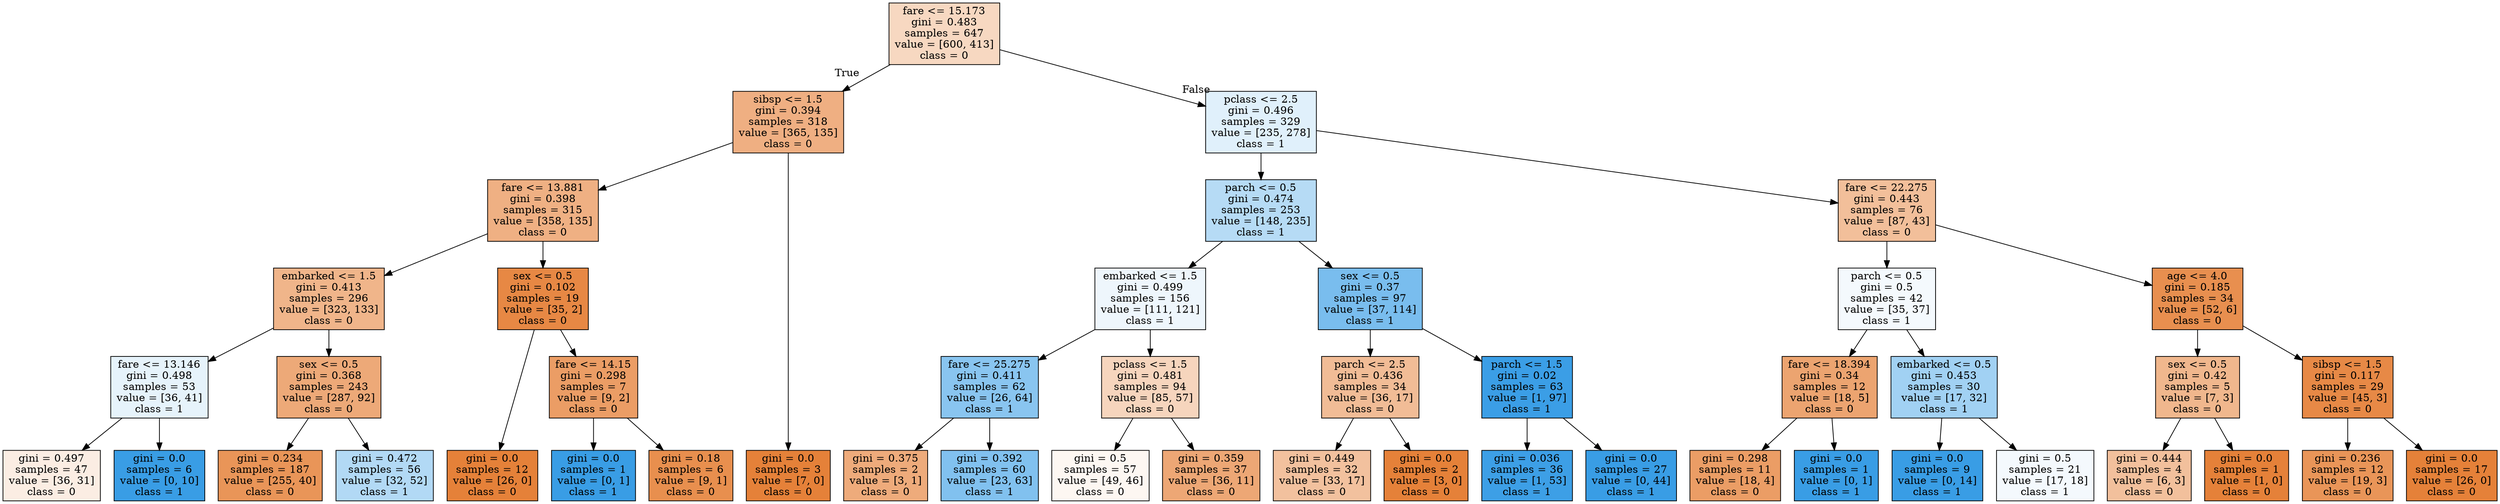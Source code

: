 digraph Tree {
node [shape=box, style="filled", color="black"] ;
graph [ranksep=equally, splines=polyline] ;
0 [label="fare <= 15.173\ngini = 0.483\nsamples = 647\nvalue = [600, 413]\nclass = 0", fillcolor="#e581394f"] ;
1 [label="sibsp <= 1.5\ngini = 0.394\nsamples = 318\nvalue = [365, 135]\nclass = 0", fillcolor="#e58139a1"] ;
0 -> 1 [labeldistance=2.5, labelangle=45, headlabel="True"] ;
2 [label="fare <= 13.881\ngini = 0.398\nsamples = 315\nvalue = [358, 135]\nclass = 0", fillcolor="#e581399f"] ;
1 -> 2 ;
3 [label="embarked <= 1.5\ngini = 0.413\nsamples = 296\nvalue = [323, 133]\nclass = 0", fillcolor="#e5813996"] ;
2 -> 3 ;
4 [label="fare <= 13.146\ngini = 0.498\nsamples = 53\nvalue = [36, 41]\nclass = 1", fillcolor="#399de51f"] ;
3 -> 4 ;
5 [label="gini = 0.497\nsamples = 47\nvalue = [36, 31]\nclass = 0", fillcolor="#e5813923"] ;
4 -> 5 ;
6 [label="gini = 0.0\nsamples = 6\nvalue = [0, 10]\nclass = 1", fillcolor="#399de5ff"] ;
4 -> 6 ;
7 [label="sex <= 0.5\ngini = 0.368\nsamples = 243\nvalue = [287, 92]\nclass = 0", fillcolor="#e58139ad"] ;
3 -> 7 ;
8 [label="gini = 0.234\nsamples = 187\nvalue = [255, 40]\nclass = 0", fillcolor="#e58139d7"] ;
7 -> 8 ;
9 [label="gini = 0.472\nsamples = 56\nvalue = [32, 52]\nclass = 1", fillcolor="#399de562"] ;
7 -> 9 ;
10 [label="sex <= 0.5\ngini = 0.102\nsamples = 19\nvalue = [35, 2]\nclass = 0", fillcolor="#e58139f0"] ;
2 -> 10 ;
11 [label="gini = 0.0\nsamples = 12\nvalue = [26, 0]\nclass = 0", fillcolor="#e58139ff"] ;
10 -> 11 ;
12 [label="fare <= 14.15\ngini = 0.298\nsamples = 7\nvalue = [9, 2]\nclass = 0", fillcolor="#e58139c6"] ;
10 -> 12 ;
13 [label="gini = 0.0\nsamples = 1\nvalue = [0, 1]\nclass = 1", fillcolor="#399de5ff"] ;
12 -> 13 ;
14 [label="gini = 0.18\nsamples = 6\nvalue = [9, 1]\nclass = 0", fillcolor="#e58139e3"] ;
12 -> 14 ;
15 [label="gini = 0.0\nsamples = 3\nvalue = [7, 0]\nclass = 0", fillcolor="#e58139ff"] ;
1 -> 15 ;
16 [label="pclass <= 2.5\ngini = 0.496\nsamples = 329\nvalue = [235, 278]\nclass = 1", fillcolor="#399de527"] ;
0 -> 16 [labeldistance=2.5, labelangle=-45, headlabel="False"] ;
17 [label="parch <= 0.5\ngini = 0.474\nsamples = 253\nvalue = [148, 235]\nclass = 1", fillcolor="#399de55e"] ;
16 -> 17 ;
18 [label="embarked <= 1.5\ngini = 0.499\nsamples = 156\nvalue = [111, 121]\nclass = 1", fillcolor="#399de515"] ;
17 -> 18 ;
19 [label="fare <= 25.275\ngini = 0.411\nsamples = 62\nvalue = [26, 64]\nclass = 1", fillcolor="#399de597"] ;
18 -> 19 ;
20 [label="gini = 0.375\nsamples = 2\nvalue = [3, 1]\nclass = 0", fillcolor="#e58139aa"] ;
19 -> 20 ;
21 [label="gini = 0.392\nsamples = 60\nvalue = [23, 63]\nclass = 1", fillcolor="#399de5a2"] ;
19 -> 21 ;
22 [label="pclass <= 1.5\ngini = 0.481\nsamples = 94\nvalue = [85, 57]\nclass = 0", fillcolor="#e5813954"] ;
18 -> 22 ;
23 [label="gini = 0.5\nsamples = 57\nvalue = [49, 46]\nclass = 0", fillcolor="#e5813910"] ;
22 -> 23 ;
24 [label="gini = 0.359\nsamples = 37\nvalue = [36, 11]\nclass = 0", fillcolor="#e58139b1"] ;
22 -> 24 ;
25 [label="sex <= 0.5\ngini = 0.37\nsamples = 97\nvalue = [37, 114]\nclass = 1", fillcolor="#399de5ac"] ;
17 -> 25 ;
26 [label="parch <= 2.5\ngini = 0.436\nsamples = 34\nvalue = [36, 17]\nclass = 0", fillcolor="#e5813987"] ;
25 -> 26 ;
27 [label="gini = 0.449\nsamples = 32\nvalue = [33, 17]\nclass = 0", fillcolor="#e581397c"] ;
26 -> 27 ;
28 [label="gini = 0.0\nsamples = 2\nvalue = [3, 0]\nclass = 0", fillcolor="#e58139ff"] ;
26 -> 28 ;
29 [label="parch <= 1.5\ngini = 0.02\nsamples = 63\nvalue = [1, 97]\nclass = 1", fillcolor="#399de5fc"] ;
25 -> 29 ;
30 [label="gini = 0.036\nsamples = 36\nvalue = [1, 53]\nclass = 1", fillcolor="#399de5fa"] ;
29 -> 30 ;
31 [label="gini = 0.0\nsamples = 27\nvalue = [0, 44]\nclass = 1", fillcolor="#399de5ff"] ;
29 -> 31 ;
32 [label="fare <= 22.275\ngini = 0.443\nsamples = 76\nvalue = [87, 43]\nclass = 0", fillcolor="#e5813981"] ;
16 -> 32 ;
33 [label="parch <= 0.5\ngini = 0.5\nsamples = 42\nvalue = [35, 37]\nclass = 1", fillcolor="#399de50e"] ;
32 -> 33 ;
34 [label="fare <= 18.394\ngini = 0.34\nsamples = 12\nvalue = [18, 5]\nclass = 0", fillcolor="#e58139b8"] ;
33 -> 34 ;
35 [label="gini = 0.298\nsamples = 11\nvalue = [18, 4]\nclass = 0", fillcolor="#e58139c6"] ;
34 -> 35 ;
36 [label="gini = 0.0\nsamples = 1\nvalue = [0, 1]\nclass = 1", fillcolor="#399de5ff"] ;
34 -> 36 ;
37 [label="embarked <= 0.5\ngini = 0.453\nsamples = 30\nvalue = [17, 32]\nclass = 1", fillcolor="#399de578"] ;
33 -> 37 ;
38 [label="gini = 0.0\nsamples = 9\nvalue = [0, 14]\nclass = 1", fillcolor="#399de5ff"] ;
37 -> 38 ;
39 [label="gini = 0.5\nsamples = 21\nvalue = [17, 18]\nclass = 1", fillcolor="#399de50e"] ;
37 -> 39 ;
40 [label="age <= 4.0\ngini = 0.185\nsamples = 34\nvalue = [52, 6]\nclass = 0", fillcolor="#e58139e2"] ;
32 -> 40 ;
41 [label="sex <= 0.5\ngini = 0.42\nsamples = 5\nvalue = [7, 3]\nclass = 0", fillcolor="#e5813992"] ;
40 -> 41 ;
42 [label="gini = 0.444\nsamples = 4\nvalue = [6, 3]\nclass = 0", fillcolor="#e581397f"] ;
41 -> 42 ;
43 [label="gini = 0.0\nsamples = 1\nvalue = [1, 0]\nclass = 0", fillcolor="#e58139ff"] ;
41 -> 43 ;
44 [label="sibsp <= 1.5\ngini = 0.117\nsamples = 29\nvalue = [45, 3]\nclass = 0", fillcolor="#e58139ee"] ;
40 -> 44 ;
45 [label="gini = 0.236\nsamples = 12\nvalue = [19, 3]\nclass = 0", fillcolor="#e58139d7"] ;
44 -> 45 ;
46 [label="gini = 0.0\nsamples = 17\nvalue = [26, 0]\nclass = 0", fillcolor="#e58139ff"] ;
44 -> 46 ;
{rank=same ; 0} ;
{rank=same ; 1; 16} ;
{rank=same ; 2; 17; 32} ;
{rank=same ; 3; 10; 18; 25; 33; 40} ;
{rank=same ; 4; 7; 12; 19; 22; 26; 29; 34; 37; 41; 44} ;
{rank=same ; 5; 6; 8; 9; 11; 13; 14; 15; 20; 21; 23; 24; 27; 28; 30; 31; 35; 36; 38; 39; 42; 43; 45; 46} ;
}